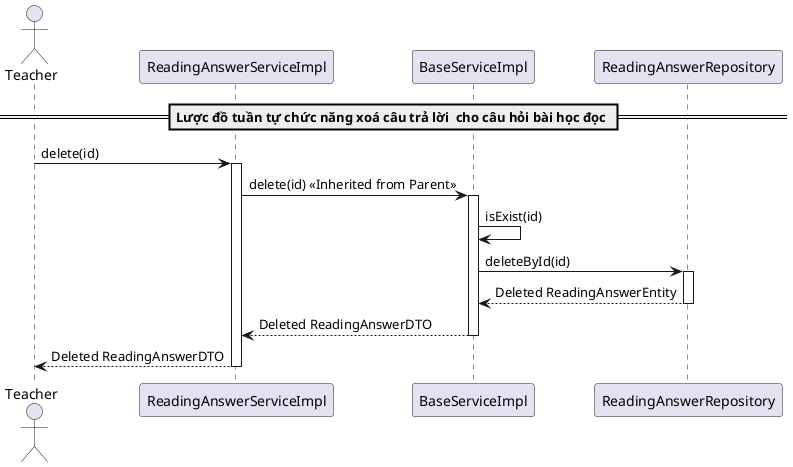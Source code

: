 @startuml deleteReadingAnswer

actor Teacher
participant "ReadingAnswerServiceImpl" as ReadingAnswerService
participant "BaseServiceImpl" as BaseService
participant "ReadingAnswerRepository" as Repository

== Lược đồ tuần tự chức năng xoá câu trả lời  cho câu hỏi bài học đọc ==
Teacher -> ReadingAnswerService: delete(id)
activate ReadingAnswerService

ReadingAnswerService -> BaseService: delete(id) << Inherited from Parent >>
activate BaseService

BaseService -> BaseService: isExist(id)
BaseService -> Repository: deleteById(id)
activate Repository
Repository --> BaseService: Deleted ReadingAnswerEntity
deactivate Repository

BaseService --> ReadingAnswerService: Deleted ReadingAnswerDTO
deactivate BaseService

ReadingAnswerService --> Teacher: Deleted ReadingAnswerDTO
deactivate ReadingAnswerService

@enduml
